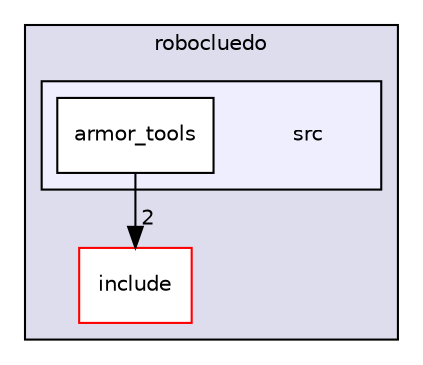 digraph "C:/Users/Canfresco/Desktop/UNI/EXPERIMENTAL ROBOTICS LABORATORY/Assignment 1/ExperimentalRoboticsLab-Assignment-1/robocluedo/src" {
  compound=true
  node [ fontsize="10", fontname="Helvetica"];
  edge [ labelfontsize="10", labelfontname="Helvetica"];
  subgraph clusterdir_ec26e8507ab2869084237022eb595cc7 {
    graph [ bgcolor="#ddddee", pencolor="black", label="robocluedo" fontname="Helvetica", fontsize="10", URL="dir_ec26e8507ab2869084237022eb595cc7.html"]
  dir_ec261d9df9f363fa2ac4f7b3d53e2eff [shape=box label="include" fillcolor="white" style="filled" color="red" URL="dir_ec261d9df9f363fa2ac4f7b3d53e2eff.html"];
  subgraph clusterdir_4ac2bbdaf5848812856158bd323f30d5 {
    graph [ bgcolor="#eeeeff", pencolor="black", label="" URL="dir_4ac2bbdaf5848812856158bd323f30d5.html"];
    dir_4ac2bbdaf5848812856158bd323f30d5 [shape=plaintext label="src"];
  dir_0530d91c25da38928ceb5c0019b84e46 [shape=box label="armor_tools" fillcolor="white" style="filled" URL="dir_0530d91c25da38928ceb5c0019b84e46.html"];
  }
  }
  dir_0530d91c25da38928ceb5c0019b84e46->dir_ec261d9df9f363fa2ac4f7b3d53e2eff [headlabel="2", labeldistance=1.5 headhref="dir_000011_000005.html"];
}
